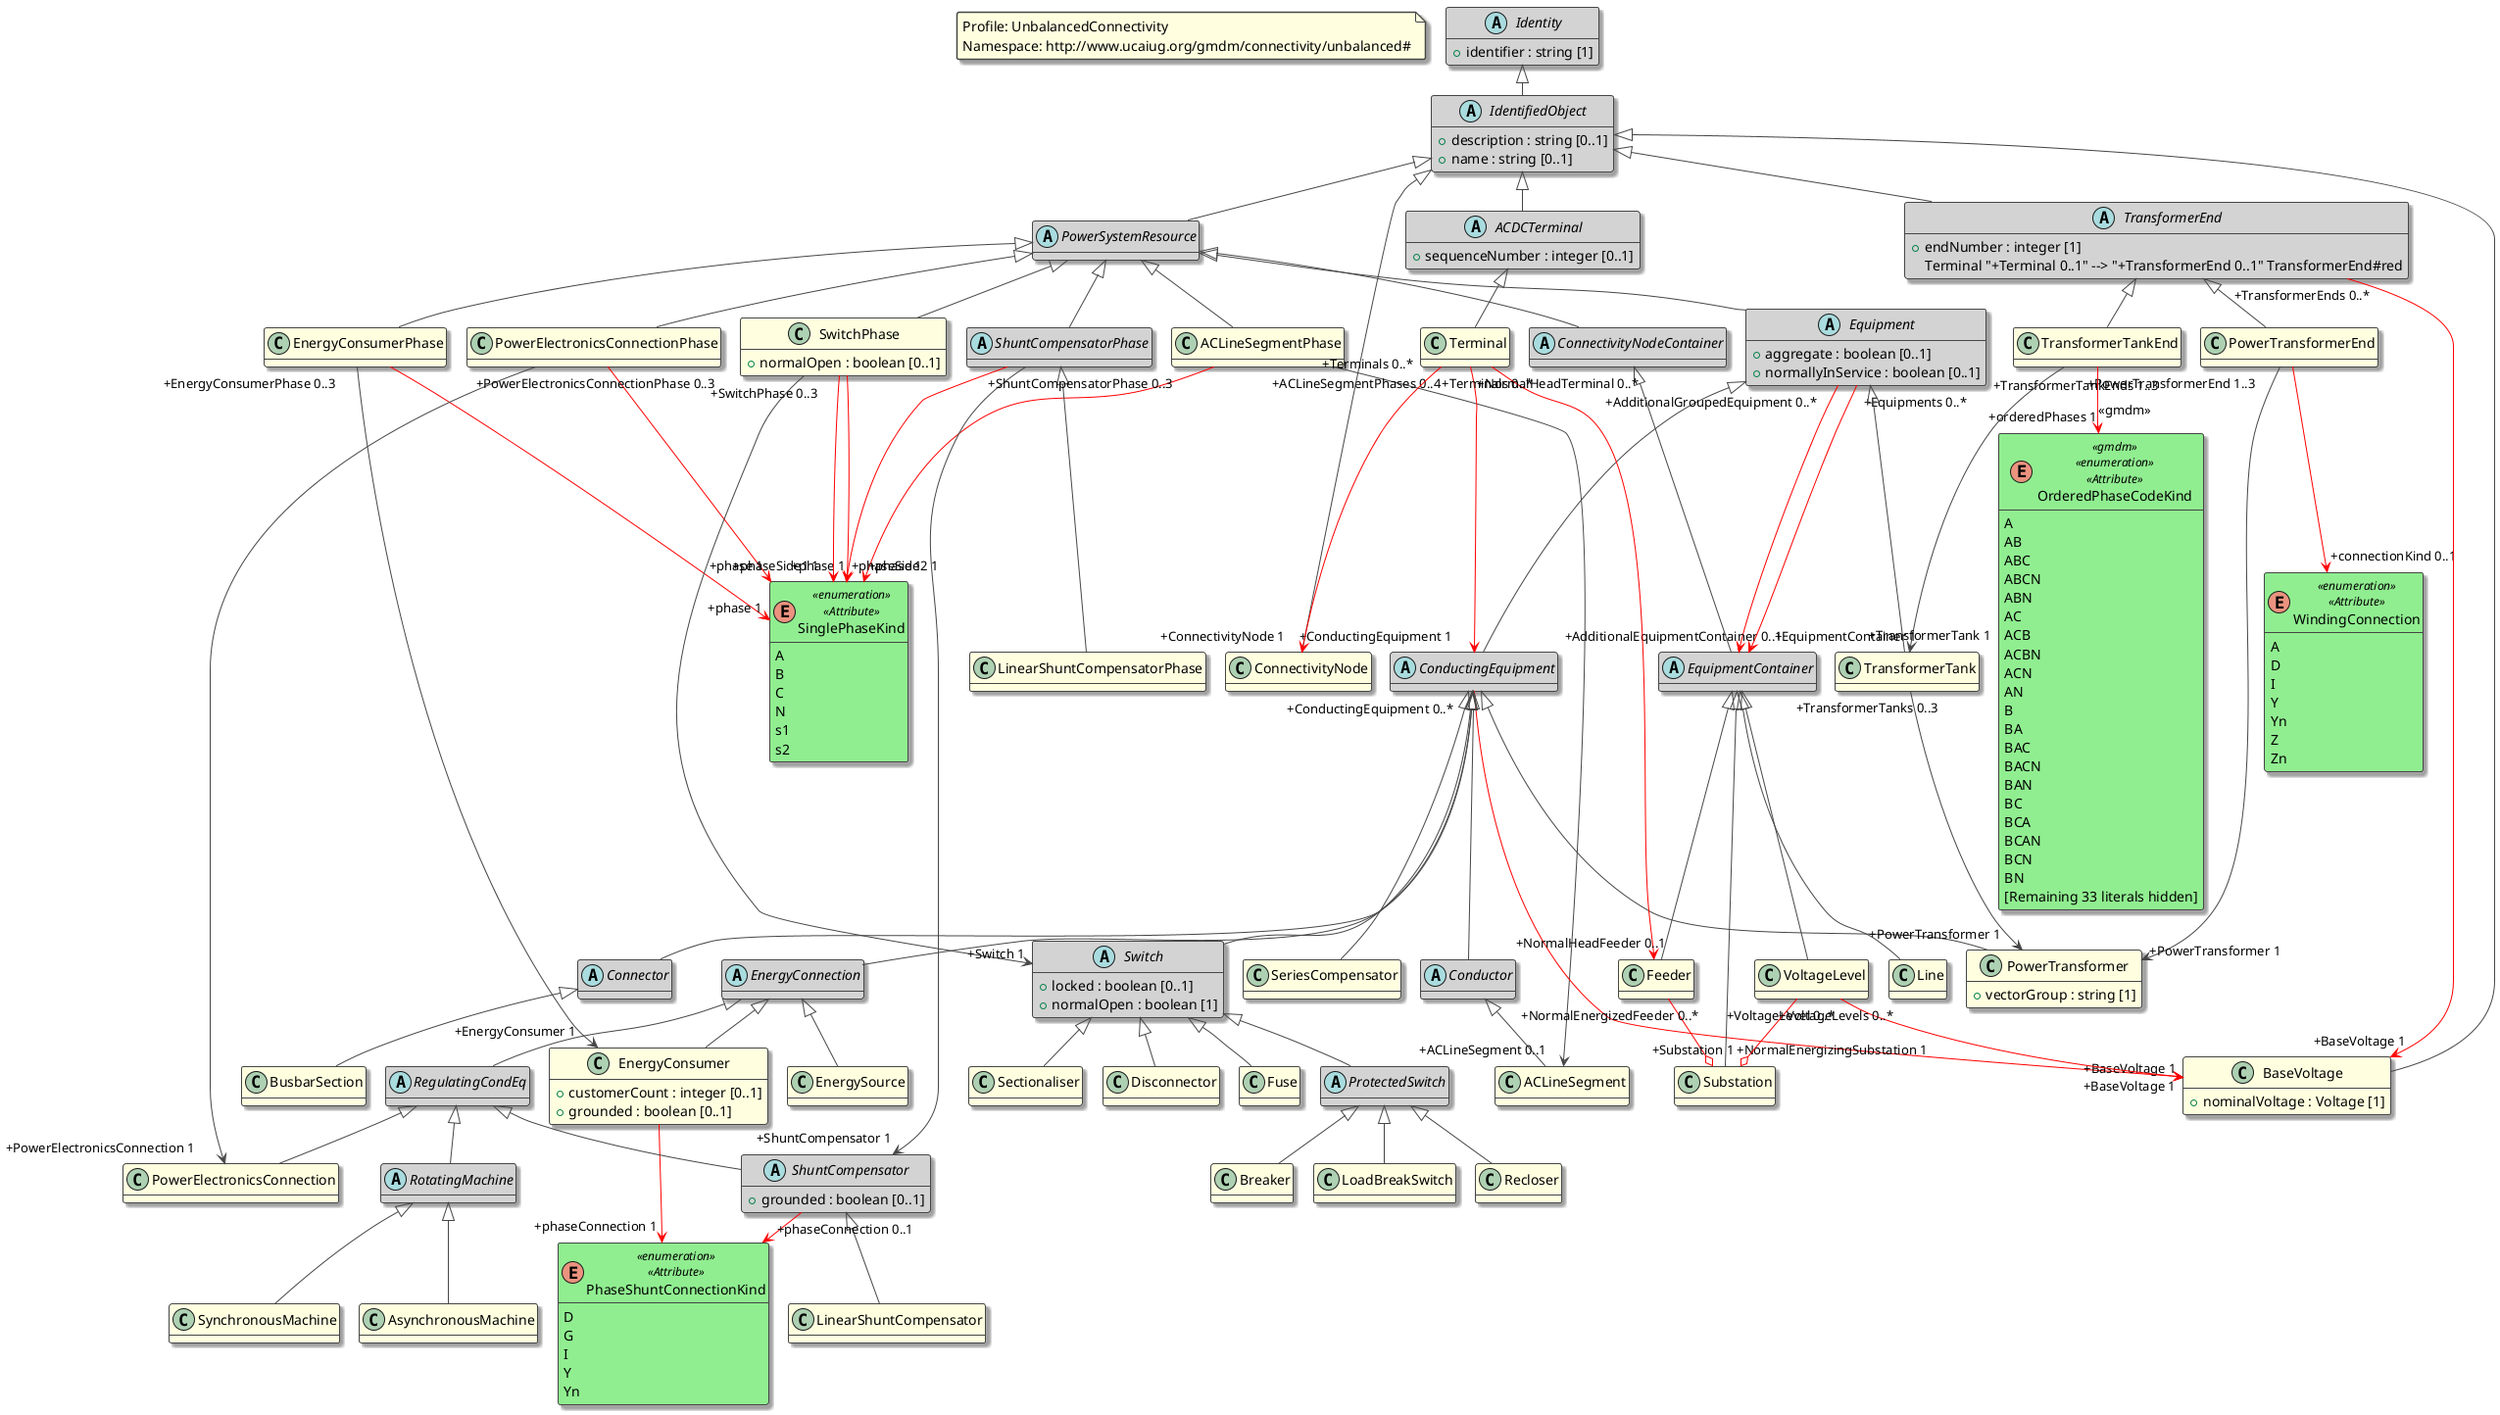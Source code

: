 @startuml
top to bottom direction
hide empty methods

' Here we adjust the horizontal spacing for better spatial rendering (the PlantUML default is ~20)
skinparam nodesep 20
' Here we adjust the vertical spacing for better spatial rendering (the PlantUML default is ~30)
skinparam ranksep 30

skinparam BackgroundColor #FFFFFF
skinparam shadowing false
skinparam RoundCorner 5
skinparam BorderColor #454645
skinparam ArrowColor #454645
skinparam FontColor #000000

skinparam class {
  ' Concrete classes style definition
  BackgroundColor #FFFFE0
  FontColor #000000
  AttributeFontColor #000000
  StereotypeFontColor #000000
  HeaderFontColor #000000
  BorderColor #454645
  BorderThickness 1
  
  ' Abstract classes style definition
  BackgroundColor<<abstract>> #D3D3D3
  FontColor<<abstract>> #000000
  AttributeFontColor<<abstract>> #000000
  StereotypeFontColor<<abstract>> #000000
  HeaderFontColor<<abstract>> #000000
  BorderColor<<abstract>> #454645
  BorderThickness<<abstract>> 1
  
  ' Enumerations style definition
  BackgroundColor<<enumeration>> #90EE90
  FontColor<<enumeration>> #000000
  AttributeFontColor<<enumeration>> #000000
  StereotypeFontColor<<enumeration>> #000000
  HeaderFontColor <<enumeration>> #000000
  BorderColor<<enumeration>> #454645
  BorderThickness<<enumeration>> 1
  
  ' CIMDatatypes style definition
  BackgroundColor<<CIMDatatype>> #FFEBCD
  FontColor<<CIMDatatype>> #000000
  AttributeFontColor<<CIMDatatype>> #000000
  StereotypeFontColor<<CIMDatatype>> #000000
  HeaderFontColor<<CIMDatatype>> #000000
  BorderColor<<CIMDatatype>> #454645
  BorderThickness<<CIMDatatype>> 1
  
  ' Compound classes style definition
  BackgroundColor<<Compound>> #FFEBCD
  FontColor<<Compound>> #000000
  AttributeFontColor<<Compound>> #000000
  StereotypeFontColor<<Compound>> #000000
  HeaderFontColor<<Compound>> #000000
  BorderColor<<Compound>> #454645
  BorderThickness<<Compound>> 1
  
  ' Primitive classes style definition
  BackgroundColor<<Primitive>> #E6E6FF
  FontColor<<Primitive>> #000000
  AttributeFontColor<<Primitive>> #000000
  StereotypeFontColor<<Primitive>> #000000
  HeaderFontColor<<Primitive>> #000000
  BorderColor<<Primitive>> #454645
  BorderThickness<<Primitive>> 1
  
  ' Errors classes style definition
  BackgroundColor<<error>> #FFC0CB
  FontColor<<error>> #000000
  AttributeFontColor<<error>> #000000
  StereotypeFontColor<<error>> #000000
  HeaderFontColor<<error>> #000000
  BorderColor<<error>> #454645
  BorderThickness<<error>> 1
}
skinparam shadowing true

hide <<abstract>> stereotype
hide <<error>> stereotype


skinparam note {
  BorderColor #454645
  BorderThickness 1.5
  FontSize 14
  Font Bold
  FontColor #000000
}
' Add a note towards the upper left corner of the diagram
note as UnbalancedConnectivityNote #lightyellow
   Profile: UnbalancedConnectivity
   Namespace: http://www.ucaiug.org/gmdm/connectivity/unbalanced#
end note

' ACDCTerminal inherits from IdentifiedObject
abstract class ACDCTerminal  <<abstract>> {
   +sequenceNumber : integer [0..1]
}

IdentifiedObject <|-- ACDCTerminal

' ACLineSegment inherits from Conductor
class ACLineSegment   {
}

Conductor <|-- ACLineSegment

' ACLineSegmentPhase inherits from PowerSystemResource
class ACLineSegmentPhase   {
}

PowerSystemResource <|-- ACLineSegmentPhase
ACLineSegmentPhase " " --> "+phase 1" SinglePhaseKind#red
ACLineSegmentPhase "+ACLineSegmentPhases 0..4" --> "+ACLineSegment 0..1" ACLineSegment

' AsynchronousMachine inherits from RotatingMachine
class AsynchronousMachine   {
}

RotatingMachine <|-- AsynchronousMachine

' BaseVoltage inherits from IdentifiedObject
class BaseVoltage   {
   +nominalVoltage : Voltage [1]
}

IdentifiedObject <|-- BaseVoltage

' Breaker inherits from ProtectedSwitch
class Breaker   {
}

ProtectedSwitch <|-- Breaker

' BusbarSection inherits from Connector
class BusbarSection   {
}

Connector <|-- BusbarSection

' ConductingEquipment inherits from Equipment
abstract class ConductingEquipment  <<abstract>> {
}

Equipment <|-- ConductingEquipment
ConductingEquipment "+ConductingEquipment 0..*" --> "+BaseVoltage 1" BaseVoltage#red

' Conductor inherits from ConductingEquipment
abstract class Conductor  <<abstract>> {
}

ConductingEquipment <|-- Conductor

' ConnectivityNode inherits from IdentifiedObject
class ConnectivityNode   {
}

IdentifiedObject <|-- ConnectivityNode

' ConnectivityNodeContainer inherits from PowerSystemResource
abstract class ConnectivityNodeContainer  <<abstract>> {
}

PowerSystemResource <|-- ConnectivityNodeContainer

' Connector inherits from ConductingEquipment
abstract class Connector  <<abstract>> {
}

ConductingEquipment <|-- Connector

' Disconnector inherits from Switch
class Disconnector   {
}

Switch <|-- Disconnector

' EnergyConnection inherits from ConductingEquipment
abstract class EnergyConnection  <<abstract>> {
}

ConductingEquipment <|-- EnergyConnection

' EnergyConsumer inherits from EnergyConnection
class EnergyConsumer   {
   +customerCount : integer [0..1]
   +grounded : boolean [0..1]
}

EnergyConnection <|-- EnergyConsumer
EnergyConsumer " " --> "+phaseConnection 1" PhaseShuntConnectionKind#red

' EnergyConsumerPhase inherits from PowerSystemResource
class EnergyConsumerPhase   {
}

PowerSystemResource <|-- EnergyConsumerPhase
EnergyConsumerPhase " " --> "+phase 1" SinglePhaseKind#red
EnergyConsumerPhase "+EnergyConsumerPhase 0..3" --> "+EnergyConsumer 1" EnergyConsumer

' EnergySource inherits from EnergyConnection
class EnergySource   {
}

EnergyConnection <|-- EnergySource

' Equipment inherits from PowerSystemResource
abstract class Equipment  <<abstract>> {
   +aggregate : boolean [0..1]
   +normallyInService : boolean [0..1]
}

PowerSystemResource <|-- Equipment
Equipment "+AdditionalGroupedEquipment 0..*" --> "+AdditionalEquipmentContainer 0..1" EquipmentContainer#red
Equipment "+Equipments 0..*" --> "+EquipmentContainer 1" EquipmentContainer#red

' EquipmentContainer inherits from ConnectivityNodeContainer
abstract class EquipmentContainer  <<abstract>> {
}

ConnectivityNodeContainer <|-- EquipmentContainer

' Feeder inherits from EquipmentContainer
class Feeder   {
}

EquipmentContainer <|-- Feeder
Feeder "+NormalEnergizedFeeder 0..*" --o "+NormalEnergizingSubstation 1" Substation#red

' Fuse inherits from Switch
class Fuse   {
}

Switch <|-- Fuse

' IdentifiedObject inherits from Identity
abstract class IdentifiedObject  <<abstract>> {
   +description : string [0..1]
   +name : string [0..1]
}

Identity <|-- IdentifiedObject

' Identity
abstract class Identity  <<abstract>> {
   +identifier : string [1]
}


' Line inherits from EquipmentContainer
class Line   {
}

EquipmentContainer <|-- Line

' LinearShuntCompensator inherits from ShuntCompensator
class LinearShuntCompensator   {
}

ShuntCompensator <|-- LinearShuntCompensator

' LinearShuntCompensatorPhase inherits from ShuntCompensatorPhase
class LinearShuntCompensatorPhase   {
}

ShuntCompensatorPhase <|-- LinearShuntCompensatorPhase

' LoadBreakSwitch inherits from ProtectedSwitch
class LoadBreakSwitch   {
}

ProtectedSwitch <|-- LoadBreakSwitch

' Enumeration OrderedPhaseCodeKind
enum OrderedPhaseCodeKind <<gmdm>><<enumeration>><<Attribute>>  {
   A
   AB
   ABC
   ABCN
   ABN
   AC
   ACB
   ACBN
   ACN
   AN
   B
   BA
   BAC
   BACN
   BAN
   BC
   BCA
   BCAN
   BCN
   BN
   [Remaining 33 literals hidden]
}

' Enumeration PhaseShuntConnectionKind
enum PhaseShuntConnectionKind <<enumeration>><<Attribute>>  {
   D
   G
   I
   Y
   Yn
}

' PowerElectronicsConnection inherits from RegulatingCondEq
class PowerElectronicsConnection   {
}

RegulatingCondEq <|-- PowerElectronicsConnection

' PowerElectronicsConnectionPhase inherits from PowerSystemResource
class PowerElectronicsConnectionPhase   {
}

PowerSystemResource <|-- PowerElectronicsConnectionPhase
PowerElectronicsConnectionPhase " " --> "+phase 1" SinglePhaseKind#red
PowerElectronicsConnectionPhase "+PowerElectronicsConnectionPhase 0..3" --> "+PowerElectronicsConnection 1" PowerElectronicsConnection

' PowerSystemResource inherits from IdentifiedObject
abstract class PowerSystemResource  <<abstract>> {
}

IdentifiedObject <|-- PowerSystemResource

' PowerTransformer inherits from ConductingEquipment
class PowerTransformer   {
   +vectorGroup : string [1]
}

ConductingEquipment <|-- PowerTransformer

' PowerTransformerEnd inherits from TransformerEnd
class PowerTransformerEnd   {
}

TransformerEnd <|-- PowerTransformerEnd
PowerTransformerEnd " " --> "+connectionKind 0..1" WindingConnection#red
PowerTransformerEnd "+PowerTransformerEnd 1..3" --> "+PowerTransformer 1" PowerTransformer

' ProtectedSwitch inherits from Switch
abstract class ProtectedSwitch  <<abstract>> {
}

Switch <|-- ProtectedSwitch

' Recloser inherits from ProtectedSwitch
class Recloser   {
}

ProtectedSwitch <|-- Recloser

' RegulatingCondEq inherits from EnergyConnection
abstract class RegulatingCondEq  <<abstract>> {
}

EnergyConnection <|-- RegulatingCondEq

' RotatingMachine inherits from RegulatingCondEq
abstract class RotatingMachine  <<abstract>> {
}

RegulatingCondEq <|-- RotatingMachine

' Sectionaliser inherits from Switch
class Sectionaliser   {
}

Switch <|-- Sectionaliser

' SeriesCompensator inherits from ConductingEquipment
class SeriesCompensator   {
}

ConductingEquipment <|-- SeriesCompensator

' ShuntCompensator inherits from RegulatingCondEq
abstract class ShuntCompensator  <<abstract>> {
   +grounded : boolean [0..1]
}

RegulatingCondEq <|-- ShuntCompensator
ShuntCompensator " " --> "+phaseConnection 0..1" PhaseShuntConnectionKind#red

' ShuntCompensatorPhase inherits from PowerSystemResource
abstract class ShuntCompensatorPhase  <<abstract>> {
}

PowerSystemResource <|-- ShuntCompensatorPhase
ShuntCompensatorPhase " " --> "+phase 1" SinglePhaseKind#red
ShuntCompensatorPhase "+ShuntCompensatorPhase 0..3" --> "+ShuntCompensator 1" ShuntCompensator

' Enumeration SinglePhaseKind
enum SinglePhaseKind <<enumeration>><<Attribute>>  {
   A
   B
   C
   N
   s1
   s2
}

' Substation inherits from EquipmentContainer
class Substation   {
}

EquipmentContainer <|-- Substation

' Switch inherits from ConductingEquipment
abstract class Switch  <<abstract>> {
   +locked : boolean [0..1]
   +normalOpen : boolean [1]
}

ConductingEquipment <|-- Switch

' SwitchPhase inherits from PowerSystemResource
class SwitchPhase   {
   +normalOpen : boolean [0..1]
}

PowerSystemResource <|-- SwitchPhase
SwitchPhase " " --> "+phaseSide1 1" SinglePhaseKind#red
SwitchPhase " " --> "+phaseSide2 1" SinglePhaseKind#red
SwitchPhase "+SwitchPhase 0..3" --> "+Switch 1" Switch

' SynchronousMachine inherits from RotatingMachine
class SynchronousMachine   {
}

RotatingMachine <|-- SynchronousMachine

' Terminal inherits from ACDCTerminal
class Terminal   {
}

ACDCTerminal <|-- Terminal
Terminal "+Terminals 0..*" --> "+ConductingEquipment 1" ConductingEquipment#red
Terminal "+Terminals 0..*" --> "+ConnectivityNode 1" ConnectivityNode#red
Terminal "+NormalHeadTerminal 0..*" --> "+NormalHeadFeeder 0..1" Feeder#red

' TransformerEnd inherits from IdentifiedObject
abstract class TransformerEnd  <<abstract>> {
   +endNumber : integer [1]
   Terminal "+Terminal 0..1" --> "+TransformerEnd 0..1" TransformerEnd#red
}

IdentifiedObject <|-- TransformerEnd
TransformerEnd "+TransformerEnds 0..*" --> "+BaseVoltage 1" BaseVoltage#red

' TransformerTank inherits from Equipment
class TransformerTank   {
}

Equipment <|-- TransformerTank
TransformerTank "+TransformerTanks 0..3" --> "+PowerTransformer 1" PowerTransformer

' TransformerTankEnd inherits from TransformerEnd
class TransformerTankEnd   {
}

TransformerEnd <|-- TransformerTankEnd
TransformerTankEnd " " --> "+orderedPhases 1" OrderedPhaseCodeKind#red : <<gmdm>>
TransformerTankEnd "+TransformerTankEnds 1..3" --> "+TransformerTank 1" TransformerTank

' VoltageLevel inherits from EquipmentContainer
class VoltageLevel   {
}

EquipmentContainer <|-- VoltageLevel
VoltageLevel "+VoltageLevel 0..*" --> "+BaseVoltage 1" BaseVoltage#red
VoltageLevel "+VoltageLevels 0..*" --o "+Substation 1" Substation#red

' Enumeration WindingConnection
enum WindingConnection <<enumeration>><<Attribute>>  {
   A
   D
   I
   Y
   Yn
   Z
   Zn
}

@enduml
